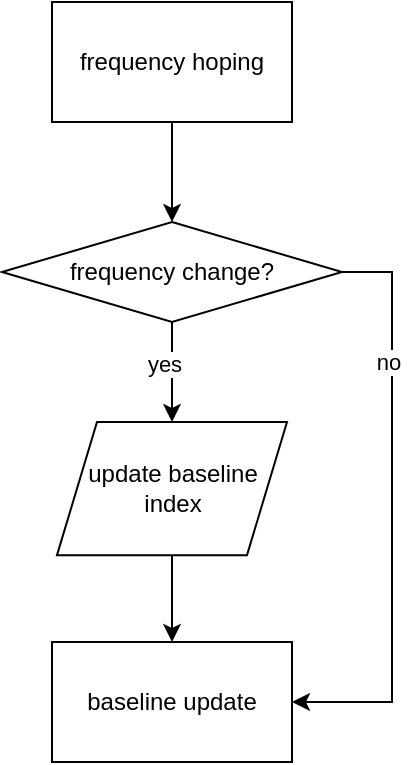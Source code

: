 <mxfile version="24.0.5" type="github">
  <diagram name="第 1 页" id="G1pDeH35pqn5nHQtgi4r">
    <mxGraphModel dx="1434" dy="796" grid="1" gridSize="10" guides="1" tooltips="1" connect="1" arrows="1" fold="1" page="1" pageScale="1" pageWidth="827" pageHeight="1169" math="0" shadow="0">
      <root>
        <mxCell id="0" />
        <mxCell id="1" parent="0" />
        <mxCell id="981GLk__1Zaw3TXjqBva-4" value="" style="edgeStyle=orthogonalEdgeStyle;rounded=0;orthogonalLoop=1;jettySize=auto;html=1;" edge="1" parent="1" source="981GLk__1Zaw3TXjqBva-1" target="981GLk__1Zaw3TXjqBva-3">
          <mxGeometry relative="1" as="geometry" />
        </mxCell>
        <mxCell id="981GLk__1Zaw3TXjqBva-1" value="frequency hoping" style="rounded=0;whiteSpace=wrap;html=1;" vertex="1" parent="1">
          <mxGeometry x="180" y="80" width="120" height="60" as="geometry" />
        </mxCell>
        <mxCell id="981GLk__1Zaw3TXjqBva-6" value="" style="edgeStyle=orthogonalEdgeStyle;rounded=0;orthogonalLoop=1;jettySize=auto;html=1;" edge="1" parent="1" source="981GLk__1Zaw3TXjqBva-3" target="981GLk__1Zaw3TXjqBva-5">
          <mxGeometry relative="1" as="geometry" />
        </mxCell>
        <mxCell id="981GLk__1Zaw3TXjqBva-7" value="yes" style="edgeLabel;html=1;align=center;verticalAlign=middle;resizable=0;points=[];" vertex="1" connectable="0" parent="981GLk__1Zaw3TXjqBva-6">
          <mxGeometry x="-0.16" y="-4" relative="1" as="geometry">
            <mxPoint as="offset" />
          </mxGeometry>
        </mxCell>
        <mxCell id="981GLk__1Zaw3TXjqBva-12" style="edgeStyle=orthogonalEdgeStyle;rounded=0;orthogonalLoop=1;jettySize=auto;html=1;entryX=1;entryY=0.5;entryDx=0;entryDy=0;" edge="1" parent="1" source="981GLk__1Zaw3TXjqBva-3" target="981GLk__1Zaw3TXjqBva-8">
          <mxGeometry relative="1" as="geometry">
            <Array as="points">
              <mxPoint x="350" y="215" />
              <mxPoint x="350" y="430" />
            </Array>
          </mxGeometry>
        </mxCell>
        <mxCell id="981GLk__1Zaw3TXjqBva-13" value="no" style="edgeLabel;html=1;align=center;verticalAlign=middle;resizable=0;points=[];" vertex="1" connectable="0" parent="981GLk__1Zaw3TXjqBva-12">
          <mxGeometry x="-0.434" y="-2" relative="1" as="geometry">
            <mxPoint y="-12" as="offset" />
          </mxGeometry>
        </mxCell>
        <mxCell id="981GLk__1Zaw3TXjqBva-3" value="frequency change?" style="rhombus;whiteSpace=wrap;html=1;rounded=0;" vertex="1" parent="1">
          <mxGeometry x="155" y="190" width="170" height="50" as="geometry" />
        </mxCell>
        <mxCell id="981GLk__1Zaw3TXjqBva-9" value="" style="edgeStyle=orthogonalEdgeStyle;rounded=0;orthogonalLoop=1;jettySize=auto;html=1;" edge="1" parent="1" source="981GLk__1Zaw3TXjqBva-5" target="981GLk__1Zaw3TXjqBva-8">
          <mxGeometry relative="1" as="geometry" />
        </mxCell>
        <mxCell id="981GLk__1Zaw3TXjqBva-5" value="update baseline index" style="shape=parallelogram;perimeter=parallelogramPerimeter;whiteSpace=wrap;html=1;fixedSize=1;rounded=0;" vertex="1" parent="1">
          <mxGeometry x="182.5" y="290" width="115" height="66.58" as="geometry" />
        </mxCell>
        <mxCell id="981GLk__1Zaw3TXjqBva-8" value="baseline update" style="rounded=0;whiteSpace=wrap;html=1;" vertex="1" parent="1">
          <mxGeometry x="180" y="400" width="120" height="60" as="geometry" />
        </mxCell>
      </root>
    </mxGraphModel>
  </diagram>
</mxfile>
